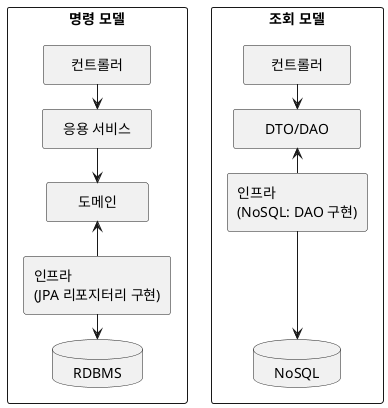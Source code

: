 @startuml

skinparam ranksep 25

rectangle "명령 모델" as command {
    rectangle "     컨트롤러     " as a
    rectangle "   응용 서비스   " as b
    rectangle "      도메인      " as c
    rectangle "인프라\n(JPA 리포지터리 구현)" as d
    database "   RDBMS   " as e

    a -d-> b
    b -d-> c
    c <-d- d
    d -d-> e
}

rectangle "조회 모델" as query {
    rectangle "     컨트롤러     " as f
    rectangle "      DTO/DAO      " as g
    rectangle "인프라\n(NoSQL: DAO 구현)" as h
    database "   NoSQL   " as i

    f -d-> g
    g <-d- h
    h -d--> i
}

@enduml